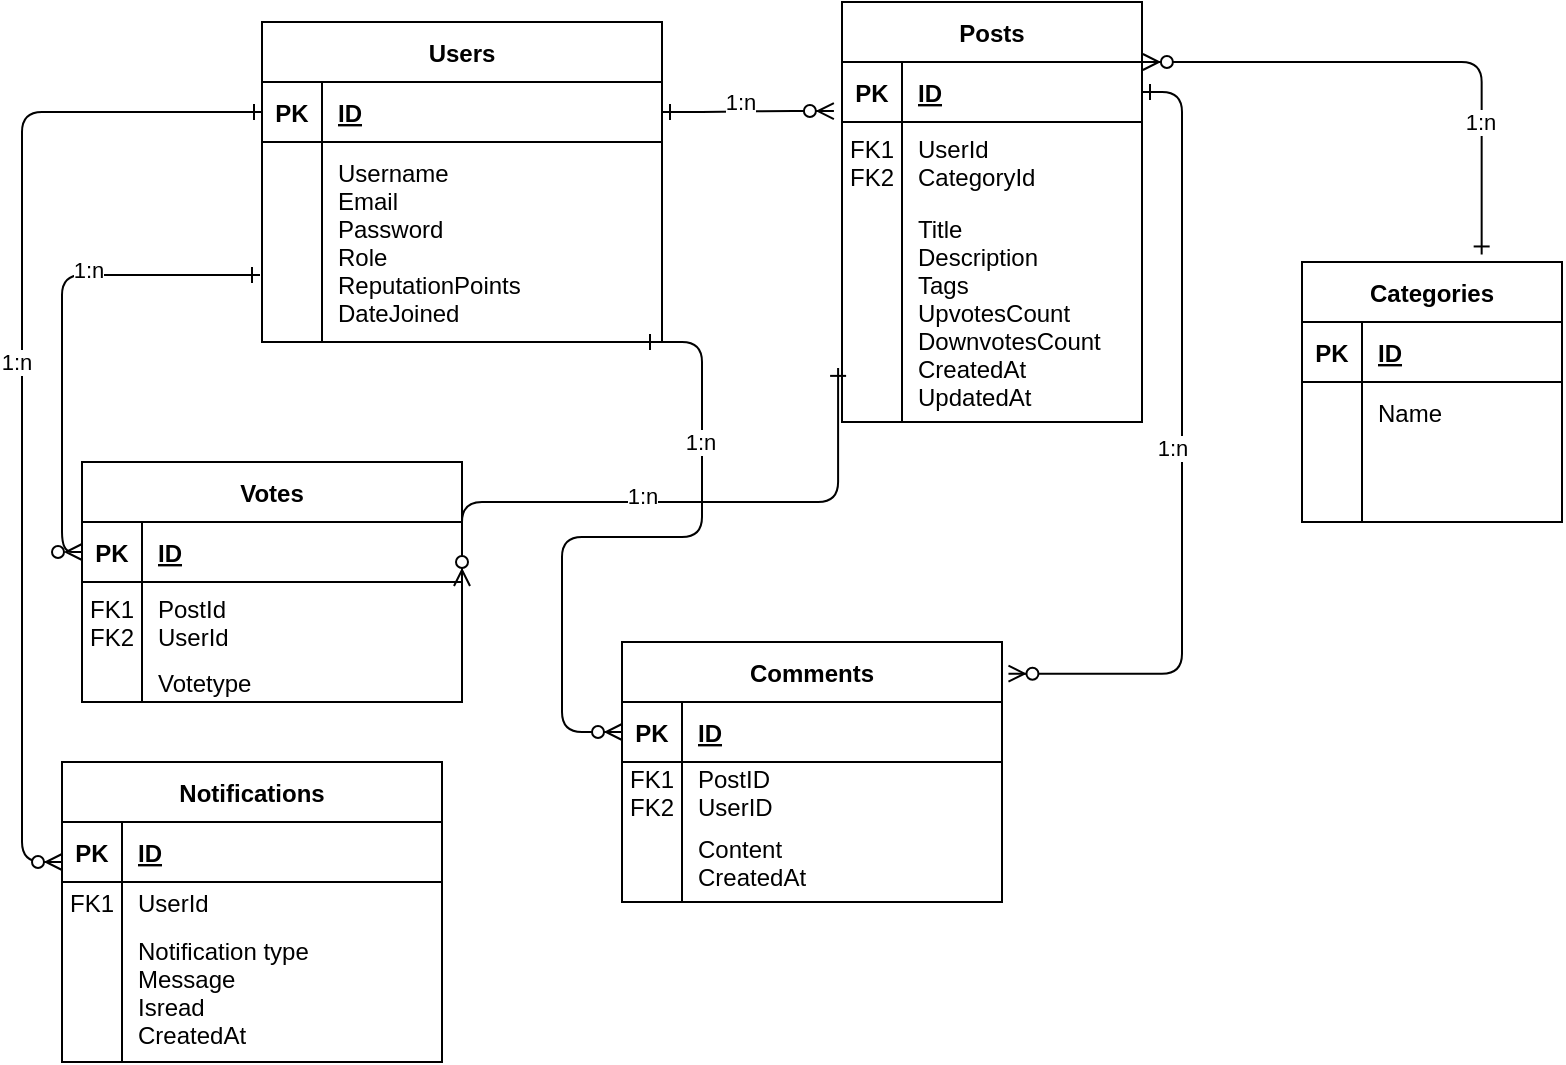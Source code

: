 <mxfile version="25.0.3">
  <diagram id="R2lEEEUBdFMjLlhIrx00" name="Page-1">
    <mxGraphModel dx="1050" dy="565" grid="1" gridSize="10" guides="1" tooltips="1" connect="1" arrows="1" fold="1" page="1" pageScale="1" pageWidth="850" pageHeight="1100" math="0" shadow="0" extFonts="Permanent Marker^https://fonts.googleapis.com/css?family=Permanent+Marker">
      <root>
        <mxCell id="0" />
        <mxCell id="1" parent="0" />
        <mxCell id="C-vyLk0tnHw3VtMMgP7b-1" value="" style="edgeStyle=entityRelationEdgeStyle;endArrow=ERzeroToMany;startArrow=ERone;endFill=1;startFill=0;entryX=-0.027;entryY=0.817;entryDx=0;entryDy=0;entryPerimeter=0;" parent="1" source="C-vyLk0tnHw3VtMMgP7b-24" target="C-vyLk0tnHw3VtMMgP7b-3" edge="1">
          <mxGeometry width="100" height="100" relative="1" as="geometry">
            <mxPoint x="340" y="720" as="sourcePoint" />
            <mxPoint x="440" y="620" as="targetPoint" />
          </mxGeometry>
        </mxCell>
        <mxCell id="C-vyLk0tnHw3VtMMgP7b-12" value="" style="edgeStyle=elbowEdgeStyle;endArrow=ERzeroToMany;startArrow=ERone;endFill=1;startFill=0;entryX=1.017;entryY=0.122;entryDx=0;entryDy=0;entryPerimeter=0;" parent="1" source="C-vyLk0tnHw3VtMMgP7b-3" target="C-vyLk0tnHw3VtMMgP7b-13" edge="1">
          <mxGeometry width="100" height="100" relative="1" as="geometry">
            <mxPoint x="400" y="180" as="sourcePoint" />
            <mxPoint x="680" y="420" as="targetPoint" />
            <Array as="points">
              <mxPoint x="640" y="340" />
              <mxPoint x="700" y="280" />
            </Array>
          </mxGeometry>
        </mxCell>
        <mxCell id="C-vyLk0tnHw3VtMMgP7b-2" value="Posts" style="shape=table;startSize=30;container=1;collapsible=1;childLayout=tableLayout;fixedRows=1;rowLines=0;fontStyle=1;align=center;resizeLast=1;" parent="1" vertex="1">
          <mxGeometry x="470" y="70" width="150" height="210" as="geometry" />
        </mxCell>
        <mxCell id="C-vyLk0tnHw3VtMMgP7b-3" value="" style="shape=partialRectangle;collapsible=0;dropTarget=0;pointerEvents=0;fillColor=none;points=[[0,0.5],[1,0.5]];portConstraint=eastwest;top=0;left=0;right=0;bottom=1;" parent="C-vyLk0tnHw3VtMMgP7b-2" vertex="1">
          <mxGeometry y="30" width="150" height="30" as="geometry" />
        </mxCell>
        <mxCell id="C-vyLk0tnHw3VtMMgP7b-4" value="PK" style="shape=partialRectangle;overflow=hidden;connectable=0;fillColor=none;top=0;left=0;bottom=0;right=0;fontStyle=1;" parent="C-vyLk0tnHw3VtMMgP7b-3" vertex="1">
          <mxGeometry width="30" height="30" as="geometry">
            <mxRectangle width="30" height="30" as="alternateBounds" />
          </mxGeometry>
        </mxCell>
        <mxCell id="C-vyLk0tnHw3VtMMgP7b-5" value="ID" style="shape=partialRectangle;overflow=hidden;connectable=0;fillColor=none;top=0;left=0;bottom=0;right=0;align=left;spacingLeft=6;fontStyle=5;" parent="C-vyLk0tnHw3VtMMgP7b-3" vertex="1">
          <mxGeometry x="30" width="120" height="30" as="geometry">
            <mxRectangle width="120" height="30" as="alternateBounds" />
          </mxGeometry>
        </mxCell>
        <mxCell id="C-vyLk0tnHw3VtMMgP7b-6" value="" style="shape=partialRectangle;collapsible=0;dropTarget=0;pointerEvents=0;fillColor=none;points=[[0,0.5],[1,0.5]];portConstraint=eastwest;top=0;left=0;right=0;bottom=0;" parent="C-vyLk0tnHw3VtMMgP7b-2" vertex="1">
          <mxGeometry y="60" width="150" height="40" as="geometry" />
        </mxCell>
        <mxCell id="C-vyLk0tnHw3VtMMgP7b-7" value="FK1&#xa;FK2" style="shape=partialRectangle;overflow=hidden;connectable=0;fillColor=none;top=0;left=0;bottom=0;right=0;" parent="C-vyLk0tnHw3VtMMgP7b-6" vertex="1">
          <mxGeometry width="30" height="40" as="geometry">
            <mxRectangle width="30" height="40" as="alternateBounds" />
          </mxGeometry>
        </mxCell>
        <mxCell id="C-vyLk0tnHw3VtMMgP7b-8" value="UserId&#xa;CategoryId" style="shape=partialRectangle;overflow=hidden;connectable=0;fillColor=none;top=0;left=0;bottom=0;right=0;align=left;spacingLeft=6;" parent="C-vyLk0tnHw3VtMMgP7b-6" vertex="1">
          <mxGeometry x="30" width="120" height="40" as="geometry">
            <mxRectangle width="120" height="40" as="alternateBounds" />
          </mxGeometry>
        </mxCell>
        <mxCell id="C-vyLk0tnHw3VtMMgP7b-9" value="" style="shape=partialRectangle;collapsible=0;dropTarget=0;pointerEvents=0;fillColor=none;points=[[0,0.5],[1,0.5]];portConstraint=eastwest;top=0;left=0;right=0;bottom=0;" parent="C-vyLk0tnHw3VtMMgP7b-2" vertex="1">
          <mxGeometry y="100" width="150" height="110" as="geometry" />
        </mxCell>
        <mxCell id="C-vyLk0tnHw3VtMMgP7b-10" value="" style="shape=partialRectangle;overflow=hidden;connectable=0;fillColor=none;top=0;left=0;bottom=0;right=0;" parent="C-vyLk0tnHw3VtMMgP7b-9" vertex="1">
          <mxGeometry width="30" height="110" as="geometry">
            <mxRectangle width="30" height="110" as="alternateBounds" />
          </mxGeometry>
        </mxCell>
        <mxCell id="C-vyLk0tnHw3VtMMgP7b-11" value="Title&#xa;Description&#xa;Tags&#xa;UpvotesCount&#xa;DownvotesCount&#xa;CreatedAt&#xa;UpdatedAt" style="shape=partialRectangle;overflow=hidden;connectable=0;fillColor=none;top=0;left=0;bottom=0;right=0;align=left;spacingLeft=6;" parent="C-vyLk0tnHw3VtMMgP7b-9" vertex="1">
          <mxGeometry x="30" width="120" height="110" as="geometry">
            <mxRectangle width="120" height="110" as="alternateBounds" />
          </mxGeometry>
        </mxCell>
        <mxCell id="C-vyLk0tnHw3VtMMgP7b-13" value="Comments" style="shape=table;startSize=30;container=1;collapsible=1;childLayout=tableLayout;fixedRows=1;rowLines=0;fontStyle=1;align=center;resizeLast=1;" parent="1" vertex="1">
          <mxGeometry x="360" y="390" width="190" height="130" as="geometry" />
        </mxCell>
        <mxCell id="C-vyLk0tnHw3VtMMgP7b-14" value="" style="shape=partialRectangle;collapsible=0;dropTarget=0;pointerEvents=0;fillColor=none;points=[[0,0.5],[1,0.5]];portConstraint=eastwest;top=0;left=0;right=0;bottom=1;" parent="C-vyLk0tnHw3VtMMgP7b-13" vertex="1">
          <mxGeometry y="30" width="190" height="30" as="geometry" />
        </mxCell>
        <mxCell id="C-vyLk0tnHw3VtMMgP7b-15" value="PK" style="shape=partialRectangle;overflow=hidden;connectable=0;fillColor=none;top=0;left=0;bottom=0;right=0;fontStyle=1;" parent="C-vyLk0tnHw3VtMMgP7b-14" vertex="1">
          <mxGeometry width="30" height="30" as="geometry">
            <mxRectangle width="30" height="30" as="alternateBounds" />
          </mxGeometry>
        </mxCell>
        <mxCell id="C-vyLk0tnHw3VtMMgP7b-16" value="ID" style="shape=partialRectangle;overflow=hidden;connectable=0;fillColor=none;top=0;left=0;bottom=0;right=0;align=left;spacingLeft=6;fontStyle=5;" parent="C-vyLk0tnHw3VtMMgP7b-14" vertex="1">
          <mxGeometry x="30" width="160" height="30" as="geometry">
            <mxRectangle width="160" height="30" as="alternateBounds" />
          </mxGeometry>
        </mxCell>
        <mxCell id="C-vyLk0tnHw3VtMMgP7b-17" value="" style="shape=partialRectangle;collapsible=0;dropTarget=0;pointerEvents=0;fillColor=none;points=[[0,0.5],[1,0.5]];portConstraint=eastwest;top=0;left=0;right=0;bottom=0;" parent="C-vyLk0tnHw3VtMMgP7b-13" vertex="1">
          <mxGeometry y="60" width="190" height="30" as="geometry" />
        </mxCell>
        <mxCell id="C-vyLk0tnHw3VtMMgP7b-18" value="FK1&#xa;FK2" style="shape=partialRectangle;overflow=hidden;connectable=0;fillColor=none;top=0;left=0;bottom=0;right=0;" parent="C-vyLk0tnHw3VtMMgP7b-17" vertex="1">
          <mxGeometry width="30" height="30" as="geometry">
            <mxRectangle width="30" height="30" as="alternateBounds" />
          </mxGeometry>
        </mxCell>
        <mxCell id="C-vyLk0tnHw3VtMMgP7b-19" value="PostID&#xa;UserID" style="shape=partialRectangle;overflow=hidden;connectable=0;fillColor=none;top=0;left=0;bottom=0;right=0;align=left;spacingLeft=6;" parent="C-vyLk0tnHw3VtMMgP7b-17" vertex="1">
          <mxGeometry x="30" width="160" height="30" as="geometry">
            <mxRectangle width="160" height="30" as="alternateBounds" />
          </mxGeometry>
        </mxCell>
        <mxCell id="C-vyLk0tnHw3VtMMgP7b-20" value="" style="shape=partialRectangle;collapsible=0;dropTarget=0;pointerEvents=0;fillColor=none;points=[[0,0.5],[1,0.5]];portConstraint=eastwest;top=0;left=0;right=0;bottom=0;" parent="C-vyLk0tnHw3VtMMgP7b-13" vertex="1">
          <mxGeometry y="90" width="190" height="40" as="geometry" />
        </mxCell>
        <mxCell id="C-vyLk0tnHw3VtMMgP7b-21" value="" style="shape=partialRectangle;overflow=hidden;connectable=0;fillColor=none;top=0;left=0;bottom=0;right=0;" parent="C-vyLk0tnHw3VtMMgP7b-20" vertex="1">
          <mxGeometry width="30" height="40" as="geometry">
            <mxRectangle width="30" height="40" as="alternateBounds" />
          </mxGeometry>
        </mxCell>
        <mxCell id="C-vyLk0tnHw3VtMMgP7b-22" value="Content&#xa;CreatedAt" style="shape=partialRectangle;overflow=hidden;connectable=0;fillColor=none;top=0;left=0;bottom=0;right=0;align=left;spacingLeft=6;" parent="C-vyLk0tnHw3VtMMgP7b-20" vertex="1">
          <mxGeometry x="30" width="160" height="40" as="geometry">
            <mxRectangle width="160" height="40" as="alternateBounds" />
          </mxGeometry>
        </mxCell>
        <mxCell id="C-vyLk0tnHw3VtMMgP7b-23" value="Users" style="shape=table;startSize=30;container=1;collapsible=1;childLayout=tableLayout;fixedRows=1;rowLines=0;fontStyle=1;align=center;resizeLast=1;" parent="1" vertex="1">
          <mxGeometry x="180" y="80" width="200" height="160" as="geometry" />
        </mxCell>
        <mxCell id="C-vyLk0tnHw3VtMMgP7b-24" value="" style="shape=partialRectangle;collapsible=0;dropTarget=0;pointerEvents=0;fillColor=none;points=[[0,0.5],[1,0.5]];portConstraint=eastwest;top=0;left=0;right=0;bottom=1;" parent="C-vyLk0tnHw3VtMMgP7b-23" vertex="1">
          <mxGeometry y="30" width="200" height="30" as="geometry" />
        </mxCell>
        <mxCell id="C-vyLk0tnHw3VtMMgP7b-25" value="PK" style="shape=partialRectangle;overflow=hidden;connectable=0;fillColor=none;top=0;left=0;bottom=0;right=0;fontStyle=1;" parent="C-vyLk0tnHw3VtMMgP7b-24" vertex="1">
          <mxGeometry width="30" height="30" as="geometry">
            <mxRectangle width="30" height="30" as="alternateBounds" />
          </mxGeometry>
        </mxCell>
        <mxCell id="C-vyLk0tnHw3VtMMgP7b-26" value="ID" style="shape=partialRectangle;overflow=hidden;connectable=0;fillColor=none;top=0;left=0;bottom=0;right=0;align=left;spacingLeft=6;fontStyle=5;" parent="C-vyLk0tnHw3VtMMgP7b-24" vertex="1">
          <mxGeometry x="30" width="170" height="30" as="geometry">
            <mxRectangle width="170" height="30" as="alternateBounds" />
          </mxGeometry>
        </mxCell>
        <mxCell id="C-vyLk0tnHw3VtMMgP7b-27" value="" style="shape=partialRectangle;collapsible=0;dropTarget=0;pointerEvents=0;fillColor=none;points=[[0,0.5],[1,0.5]];portConstraint=eastwest;top=0;left=0;right=0;bottom=0;" parent="C-vyLk0tnHw3VtMMgP7b-23" vertex="1">
          <mxGeometry y="60" width="200" height="100" as="geometry" />
        </mxCell>
        <mxCell id="C-vyLk0tnHw3VtMMgP7b-28" value="" style="shape=partialRectangle;overflow=hidden;connectable=0;fillColor=none;top=0;left=0;bottom=0;right=0;" parent="C-vyLk0tnHw3VtMMgP7b-27" vertex="1">
          <mxGeometry width="30" height="100" as="geometry">
            <mxRectangle width="30" height="100" as="alternateBounds" />
          </mxGeometry>
        </mxCell>
        <mxCell id="C-vyLk0tnHw3VtMMgP7b-29" value="Username&#xa;Email&#xa;Password&#xa;Role&#xa;ReputationPoints&#xa;DateJoined" style="shape=partialRectangle;overflow=hidden;connectable=0;fillColor=none;top=0;left=0;bottom=0;right=0;align=left;spacingLeft=6;" parent="C-vyLk0tnHw3VtMMgP7b-27" vertex="1">
          <mxGeometry x="30" width="170" height="100" as="geometry">
            <mxRectangle width="170" height="100" as="alternateBounds" />
          </mxGeometry>
        </mxCell>
        <mxCell id="7xWbaiP65xYkwCWLO-Lk-13" value="" style="edgeStyle=entityRelationEdgeStyle;endArrow=ERzeroToMany;startArrow=ERone;endFill=1;startFill=0;entryX=0;entryY=0.5;entryDx=0;entryDy=0;" parent="1" edge="1">
          <mxGeometry width="100" height="100" relative="1" as="geometry">
            <mxPoint x="370" y="240" as="sourcePoint" />
            <mxPoint x="360" y="435" as="targetPoint" />
            <Array as="points">
              <mxPoint x="390" y="240" />
              <mxPoint x="380" y="270" />
              <mxPoint x="340" y="242" />
              <mxPoint x="340" y="240" />
              <mxPoint x="460" y="300" />
              <mxPoint x="440" y="290" />
              <mxPoint x="445.6" y="355.4" />
              <mxPoint x="480" y="370" />
              <mxPoint x="400" y="380" />
              <mxPoint x="390" y="390" />
              <mxPoint x="360" y="390" />
              <mxPoint x="455.6" y="425.4" />
              <mxPoint x="415.6" y="415.4" />
              <mxPoint x="445.6" y="395.4" />
              <mxPoint x="445.6" y="475.4" />
            </Array>
          </mxGeometry>
        </mxCell>
        <mxCell id="7xWbaiP65xYkwCWLO-Lk-3" value="Votes" style="shape=table;startSize=30;container=1;collapsible=1;childLayout=tableLayout;fixedRows=1;rowLines=0;fontStyle=1;align=center;resizeLast=1;" parent="1" vertex="1">
          <mxGeometry x="90" y="300" width="190" height="120" as="geometry" />
        </mxCell>
        <mxCell id="7xWbaiP65xYkwCWLO-Lk-4" value="" style="shape=partialRectangle;collapsible=0;dropTarget=0;pointerEvents=0;fillColor=none;points=[[0,0.5],[1,0.5]];portConstraint=eastwest;top=0;left=0;right=0;bottom=1;" parent="7xWbaiP65xYkwCWLO-Lk-3" vertex="1">
          <mxGeometry y="30" width="190" height="30" as="geometry" />
        </mxCell>
        <mxCell id="7xWbaiP65xYkwCWLO-Lk-5" value="PK" style="shape=partialRectangle;overflow=hidden;connectable=0;fillColor=none;top=0;left=0;bottom=0;right=0;fontStyle=1;" parent="7xWbaiP65xYkwCWLO-Lk-4" vertex="1">
          <mxGeometry width="30" height="30" as="geometry">
            <mxRectangle width="30" height="30" as="alternateBounds" />
          </mxGeometry>
        </mxCell>
        <mxCell id="7xWbaiP65xYkwCWLO-Lk-6" value="ID" style="shape=partialRectangle;overflow=hidden;connectable=0;fillColor=none;top=0;left=0;bottom=0;right=0;align=left;spacingLeft=6;fontStyle=5;" parent="7xWbaiP65xYkwCWLO-Lk-4" vertex="1">
          <mxGeometry x="30" width="160" height="30" as="geometry">
            <mxRectangle width="160" height="30" as="alternateBounds" />
          </mxGeometry>
        </mxCell>
        <mxCell id="7xWbaiP65xYkwCWLO-Lk-7" value="" style="shape=partialRectangle;collapsible=0;dropTarget=0;pointerEvents=0;fillColor=none;points=[[0,0.5],[1,0.5]];portConstraint=eastwest;top=0;left=0;right=0;bottom=0;" parent="7xWbaiP65xYkwCWLO-Lk-3" vertex="1">
          <mxGeometry y="60" width="190" height="40" as="geometry" />
        </mxCell>
        <mxCell id="7xWbaiP65xYkwCWLO-Lk-8" value="FK1&#xa;FK2" style="shape=partialRectangle;overflow=hidden;connectable=0;fillColor=none;top=0;left=0;bottom=0;right=0;" parent="7xWbaiP65xYkwCWLO-Lk-7" vertex="1">
          <mxGeometry width="30" height="40" as="geometry">
            <mxRectangle width="30" height="40" as="alternateBounds" />
          </mxGeometry>
        </mxCell>
        <mxCell id="7xWbaiP65xYkwCWLO-Lk-9" value="PostId&#xa;UserId" style="shape=partialRectangle;overflow=hidden;connectable=0;fillColor=none;top=0;left=0;bottom=0;right=0;align=left;spacingLeft=6;" parent="7xWbaiP65xYkwCWLO-Lk-7" vertex="1">
          <mxGeometry x="30" width="160" height="40" as="geometry">
            <mxRectangle width="160" height="40" as="alternateBounds" />
          </mxGeometry>
        </mxCell>
        <mxCell id="7xWbaiP65xYkwCWLO-Lk-10" value="" style="shape=partialRectangle;collapsible=0;dropTarget=0;pointerEvents=0;fillColor=none;points=[[0,0.5],[1,0.5]];portConstraint=eastwest;top=0;left=0;right=0;bottom=0;" parent="7xWbaiP65xYkwCWLO-Lk-3" vertex="1">
          <mxGeometry y="100" width="190" height="20" as="geometry" />
        </mxCell>
        <mxCell id="7xWbaiP65xYkwCWLO-Lk-11" value="" style="shape=partialRectangle;overflow=hidden;connectable=0;fillColor=none;top=0;left=0;bottom=0;right=0;" parent="7xWbaiP65xYkwCWLO-Lk-10" vertex="1">
          <mxGeometry width="30" height="20" as="geometry">
            <mxRectangle width="30" height="20" as="alternateBounds" />
          </mxGeometry>
        </mxCell>
        <mxCell id="7xWbaiP65xYkwCWLO-Lk-12" value="Votetype" style="shape=partialRectangle;overflow=hidden;connectable=0;fillColor=none;top=0;left=0;bottom=0;right=0;align=left;spacingLeft=6;" parent="7xWbaiP65xYkwCWLO-Lk-10" vertex="1">
          <mxGeometry x="30" width="160" height="20" as="geometry">
            <mxRectangle width="160" height="20" as="alternateBounds" />
          </mxGeometry>
        </mxCell>
        <mxCell id="7xWbaiP65xYkwCWLO-Lk-14" value="" style="edgeStyle=elbowEdgeStyle;endArrow=ERzeroToMany;startArrow=ERone;endFill=1;startFill=0;exitX=-0.005;exitY=0.665;exitDx=0;exitDy=0;exitPerimeter=0;entryX=0;entryY=0.5;entryDx=0;entryDy=0;elbow=vertical;" parent="1" source="C-vyLk0tnHw3VtMMgP7b-27" target="7xWbaiP65xYkwCWLO-Lk-4" edge="1">
          <mxGeometry width="100" height="100" relative="1" as="geometry">
            <mxPoint x="40" y="120" as="sourcePoint" />
            <mxPoint x="80" y="350" as="targetPoint" />
            <Array as="points">
              <mxPoint x="80" y="340" />
              <mxPoint x="60" y="330" />
            </Array>
          </mxGeometry>
        </mxCell>
        <mxCell id="7xWbaiP65xYkwCWLO-Lk-15" value="1:n" style="edgeLabel;html=1;align=center;verticalAlign=middle;resizable=0;points=[];" parent="7xWbaiP65xYkwCWLO-Lk-14" vertex="1" connectable="0">
          <mxGeometry x="-0.304" y="-3" relative="1" as="geometry">
            <mxPoint as="offset" />
          </mxGeometry>
        </mxCell>
        <mxCell id="7xWbaiP65xYkwCWLO-Lk-16" value="" style="edgeStyle=elbowEdgeStyle;endArrow=ERzeroToMany;startArrow=ERone;endFill=1;startFill=0;elbow=vertical;exitX=-0.013;exitY=0.754;exitDx=0;exitDy=0;exitPerimeter=0;" parent="1" source="C-vyLk0tnHw3VtMMgP7b-9" edge="1">
          <mxGeometry width="100" height="100" relative="1" as="geometry">
            <mxPoint x="370" y="350" as="sourcePoint" />
            <mxPoint x="280" y="362" as="targetPoint" />
            <Array as="points">
              <mxPoint x="380" y="320" />
            </Array>
          </mxGeometry>
        </mxCell>
        <mxCell id="7xWbaiP65xYkwCWLO-Lk-17" value="1:n" style="edgeLabel;html=1;align=center;verticalAlign=middle;resizable=0;points=[];" parent="7xWbaiP65xYkwCWLO-Lk-16" vertex="1" connectable="0">
          <mxGeometry x="-0.304" y="-3" relative="1" as="geometry">
            <mxPoint x="-62" as="offset" />
          </mxGeometry>
        </mxCell>
        <mxCell id="7xWbaiP65xYkwCWLO-Lk-31" value="" style="edgeStyle=elbowEdgeStyle;endArrow=ERzeroToMany;startArrow=ERone;endFill=1;startFill=0;exitX=0;exitY=0.5;exitDx=0;exitDy=0;" parent="1" source="C-vyLk0tnHw3VtMMgP7b-24" edge="1">
          <mxGeometry width="100" height="100" relative="1" as="geometry">
            <mxPoint x="170" y="130" as="sourcePoint" />
            <mxPoint x="80" y="500" as="targetPoint" />
            <Array as="points">
              <mxPoint x="60" y="304" />
            </Array>
          </mxGeometry>
        </mxCell>
        <mxCell id="7xWbaiP65xYkwCWLO-Lk-18" value="Notifications" style="shape=table;startSize=30;container=1;collapsible=1;childLayout=tableLayout;fixedRows=1;rowLines=0;fontStyle=1;align=center;resizeLast=1;" parent="1" vertex="1">
          <mxGeometry x="80" y="450" width="190" height="150" as="geometry" />
        </mxCell>
        <mxCell id="7xWbaiP65xYkwCWLO-Lk-19" value="" style="shape=partialRectangle;collapsible=0;dropTarget=0;pointerEvents=0;fillColor=none;points=[[0,0.5],[1,0.5]];portConstraint=eastwest;top=0;left=0;right=0;bottom=1;" parent="7xWbaiP65xYkwCWLO-Lk-18" vertex="1">
          <mxGeometry y="30" width="190" height="30" as="geometry" />
        </mxCell>
        <mxCell id="7xWbaiP65xYkwCWLO-Lk-20" value="PK" style="shape=partialRectangle;overflow=hidden;connectable=0;fillColor=none;top=0;left=0;bottom=0;right=0;fontStyle=1;" parent="7xWbaiP65xYkwCWLO-Lk-19" vertex="1">
          <mxGeometry width="30" height="30" as="geometry">
            <mxRectangle width="30" height="30" as="alternateBounds" />
          </mxGeometry>
        </mxCell>
        <mxCell id="7xWbaiP65xYkwCWLO-Lk-21" value="ID" style="shape=partialRectangle;overflow=hidden;connectable=0;fillColor=none;top=0;left=0;bottom=0;right=0;align=left;spacingLeft=6;fontStyle=5;" parent="7xWbaiP65xYkwCWLO-Lk-19" vertex="1">
          <mxGeometry x="30" width="160" height="30" as="geometry">
            <mxRectangle width="160" height="30" as="alternateBounds" />
          </mxGeometry>
        </mxCell>
        <mxCell id="7xWbaiP65xYkwCWLO-Lk-22" value="" style="shape=partialRectangle;collapsible=0;dropTarget=0;pointerEvents=0;fillColor=none;points=[[0,0.5],[1,0.5]];portConstraint=eastwest;top=0;left=0;right=0;bottom=0;" parent="7xWbaiP65xYkwCWLO-Lk-18" vertex="1">
          <mxGeometry y="60" width="190" height="20" as="geometry" />
        </mxCell>
        <mxCell id="7xWbaiP65xYkwCWLO-Lk-23" value="FK1" style="shape=partialRectangle;overflow=hidden;connectable=0;fillColor=none;top=0;left=0;bottom=0;right=0;" parent="7xWbaiP65xYkwCWLO-Lk-22" vertex="1">
          <mxGeometry width="30" height="20" as="geometry">
            <mxRectangle width="30" height="20" as="alternateBounds" />
          </mxGeometry>
        </mxCell>
        <mxCell id="7xWbaiP65xYkwCWLO-Lk-24" value="UserId" style="shape=partialRectangle;overflow=hidden;connectable=0;fillColor=none;top=0;left=0;bottom=0;right=0;align=left;spacingLeft=6;" parent="7xWbaiP65xYkwCWLO-Lk-22" vertex="1">
          <mxGeometry x="30" width="160" height="20" as="geometry">
            <mxRectangle width="160" height="20" as="alternateBounds" />
          </mxGeometry>
        </mxCell>
        <mxCell id="7xWbaiP65xYkwCWLO-Lk-25" value="" style="shape=partialRectangle;collapsible=0;dropTarget=0;pointerEvents=0;fillColor=none;points=[[0,0.5],[1,0.5]];portConstraint=eastwest;top=0;left=0;right=0;bottom=0;" parent="7xWbaiP65xYkwCWLO-Lk-18" vertex="1">
          <mxGeometry y="80" width="190" height="70" as="geometry" />
        </mxCell>
        <mxCell id="7xWbaiP65xYkwCWLO-Lk-26" value="" style="shape=partialRectangle;overflow=hidden;connectable=0;fillColor=none;top=0;left=0;bottom=0;right=0;" parent="7xWbaiP65xYkwCWLO-Lk-25" vertex="1">
          <mxGeometry width="30" height="70" as="geometry">
            <mxRectangle width="30" height="70" as="alternateBounds" />
          </mxGeometry>
        </mxCell>
        <mxCell id="7xWbaiP65xYkwCWLO-Lk-27" value="Notification type&#xa;Message &#xa;Isread&#xa;CreatedAt" style="shape=partialRectangle;overflow=hidden;connectable=0;fillColor=none;top=0;left=0;bottom=0;right=0;align=left;spacingLeft=6;" parent="7xWbaiP65xYkwCWLO-Lk-25" vertex="1">
          <mxGeometry x="30" width="160" height="70" as="geometry">
            <mxRectangle width="160" height="70" as="alternateBounds" />
          </mxGeometry>
        </mxCell>
        <mxCell id="7xWbaiP65xYkwCWLO-Lk-38" value="1:n" style="edgeLabel;html=1;align=center;verticalAlign=middle;resizable=0;points=[];" parent="1" vertex="1" connectable="0">
          <mxGeometry x="390.0" y="120" as="geometry">
            <mxPoint x="29" as="offset" />
          </mxGeometry>
        </mxCell>
        <mxCell id="7xWbaiP65xYkwCWLO-Lk-39" value="1:n" style="edgeLabel;html=1;align=center;verticalAlign=middle;resizable=0;points=[];" parent="1" vertex="1" connectable="0">
          <mxGeometry x="370.0" y="320" as="geometry">
            <mxPoint x="29" y="-30" as="offset" />
          </mxGeometry>
        </mxCell>
        <mxCell id="7xWbaiP65xYkwCWLO-Lk-40" value="1:n" style="edgeLabel;html=1;align=center;verticalAlign=middle;resizable=0;points=[];" parent="1" vertex="1" connectable="0">
          <mxGeometry x="329.997" y="370" as="geometry">
            <mxPoint x="305" y="-77" as="offset" />
          </mxGeometry>
        </mxCell>
        <mxCell id="7xWbaiP65xYkwCWLO-Lk-41" value="1:n" style="edgeLabel;html=1;align=center;verticalAlign=middle;resizable=0;points=[];" parent="1" vertex="1" connectable="0">
          <mxGeometry x="103.545" y="213.5" as="geometry">
            <mxPoint x="-47" y="36" as="offset" />
          </mxGeometry>
        </mxCell>
        <mxCell id="QEi3KQkjX2vr-KHwsFKS-1" value="Categories" style="shape=table;startSize=30;container=1;collapsible=1;childLayout=tableLayout;fixedRows=1;rowLines=0;fontStyle=1;align=center;resizeLast=1;" vertex="1" parent="1">
          <mxGeometry x="700" y="200" width="130" height="130" as="geometry" />
        </mxCell>
        <mxCell id="QEi3KQkjX2vr-KHwsFKS-2" value="" style="shape=partialRectangle;collapsible=0;dropTarget=0;pointerEvents=0;fillColor=none;points=[[0,0.5],[1,0.5]];portConstraint=eastwest;top=0;left=0;right=0;bottom=1;" vertex="1" parent="QEi3KQkjX2vr-KHwsFKS-1">
          <mxGeometry y="30" width="130" height="30" as="geometry" />
        </mxCell>
        <mxCell id="QEi3KQkjX2vr-KHwsFKS-3" value="PK" style="shape=partialRectangle;overflow=hidden;connectable=0;fillColor=none;top=0;left=0;bottom=0;right=0;fontStyle=1;" vertex="1" parent="QEi3KQkjX2vr-KHwsFKS-2">
          <mxGeometry width="30" height="30" as="geometry">
            <mxRectangle width="30" height="30" as="alternateBounds" />
          </mxGeometry>
        </mxCell>
        <mxCell id="QEi3KQkjX2vr-KHwsFKS-4" value="ID" style="shape=partialRectangle;overflow=hidden;connectable=0;fillColor=none;top=0;left=0;bottom=0;right=0;align=left;spacingLeft=6;fontStyle=5;" vertex="1" parent="QEi3KQkjX2vr-KHwsFKS-2">
          <mxGeometry x="30" width="100" height="30" as="geometry">
            <mxRectangle width="100" height="30" as="alternateBounds" />
          </mxGeometry>
        </mxCell>
        <mxCell id="QEi3KQkjX2vr-KHwsFKS-5" value="" style="shape=partialRectangle;collapsible=0;dropTarget=0;pointerEvents=0;fillColor=none;points=[[0,0.5],[1,0.5]];portConstraint=eastwest;top=0;left=0;right=0;bottom=0;" vertex="1" parent="QEi3KQkjX2vr-KHwsFKS-1">
          <mxGeometry y="60" width="130" height="30" as="geometry" />
        </mxCell>
        <mxCell id="QEi3KQkjX2vr-KHwsFKS-6" value="" style="shape=partialRectangle;overflow=hidden;connectable=0;fillColor=none;top=0;left=0;bottom=0;right=0;" vertex="1" parent="QEi3KQkjX2vr-KHwsFKS-5">
          <mxGeometry width="30" height="30" as="geometry">
            <mxRectangle width="30" height="30" as="alternateBounds" />
          </mxGeometry>
        </mxCell>
        <mxCell id="QEi3KQkjX2vr-KHwsFKS-7" value="Name" style="shape=partialRectangle;overflow=hidden;connectable=0;fillColor=none;top=0;left=0;bottom=0;right=0;align=left;spacingLeft=6;" vertex="1" parent="QEi3KQkjX2vr-KHwsFKS-5">
          <mxGeometry x="30" width="100" height="30" as="geometry">
            <mxRectangle width="100" height="30" as="alternateBounds" />
          </mxGeometry>
        </mxCell>
        <mxCell id="QEi3KQkjX2vr-KHwsFKS-8" value="" style="shape=partialRectangle;collapsible=0;dropTarget=0;pointerEvents=0;fillColor=none;points=[[0,0.5],[1,0.5]];portConstraint=eastwest;top=0;left=0;right=0;bottom=0;" vertex="1" parent="QEi3KQkjX2vr-KHwsFKS-1">
          <mxGeometry y="90" width="130" height="40" as="geometry" />
        </mxCell>
        <mxCell id="QEi3KQkjX2vr-KHwsFKS-9" value="" style="shape=partialRectangle;overflow=hidden;connectable=0;fillColor=none;top=0;left=0;bottom=0;right=0;" vertex="1" parent="QEi3KQkjX2vr-KHwsFKS-8">
          <mxGeometry width="30" height="40" as="geometry">
            <mxRectangle width="30" height="40" as="alternateBounds" />
          </mxGeometry>
        </mxCell>
        <mxCell id="QEi3KQkjX2vr-KHwsFKS-10" value="" style="shape=partialRectangle;overflow=hidden;connectable=0;fillColor=none;top=0;left=0;bottom=0;right=0;align=left;spacingLeft=6;" vertex="1" parent="QEi3KQkjX2vr-KHwsFKS-8">
          <mxGeometry x="30" width="100" height="40" as="geometry">
            <mxRectangle width="100" height="40" as="alternateBounds" />
          </mxGeometry>
        </mxCell>
        <mxCell id="QEi3KQkjX2vr-KHwsFKS-12" value="" style="edgeStyle=elbowEdgeStyle;endArrow=ERzeroToMany;startArrow=ERone;endFill=1;startFill=0;elbow=vertical;entryX=1.003;entryY=0.007;entryDx=0;entryDy=0;entryPerimeter=0;exitX=0.691;exitY=-0.029;exitDx=0;exitDy=0;exitPerimeter=0;" edge="1" parent="1" source="QEi3KQkjX2vr-KHwsFKS-1" target="C-vyLk0tnHw3VtMMgP7b-3">
          <mxGeometry width="100" height="100" relative="1" as="geometry">
            <mxPoint x="683" y="200" as="sourcePoint" />
            <mxPoint x="670" y="70" as="targetPoint" />
            <Array as="points">
              <mxPoint x="660" y="100" />
            </Array>
          </mxGeometry>
        </mxCell>
        <mxCell id="QEi3KQkjX2vr-KHwsFKS-13" value="1:n" style="edgeLabel;html=1;align=center;verticalAlign=middle;resizable=0;points=[];" vertex="1" connectable="0" parent="1">
          <mxGeometry x="760" y="130" as="geometry">
            <mxPoint x="29" as="offset" />
          </mxGeometry>
        </mxCell>
      </root>
    </mxGraphModel>
  </diagram>
</mxfile>
